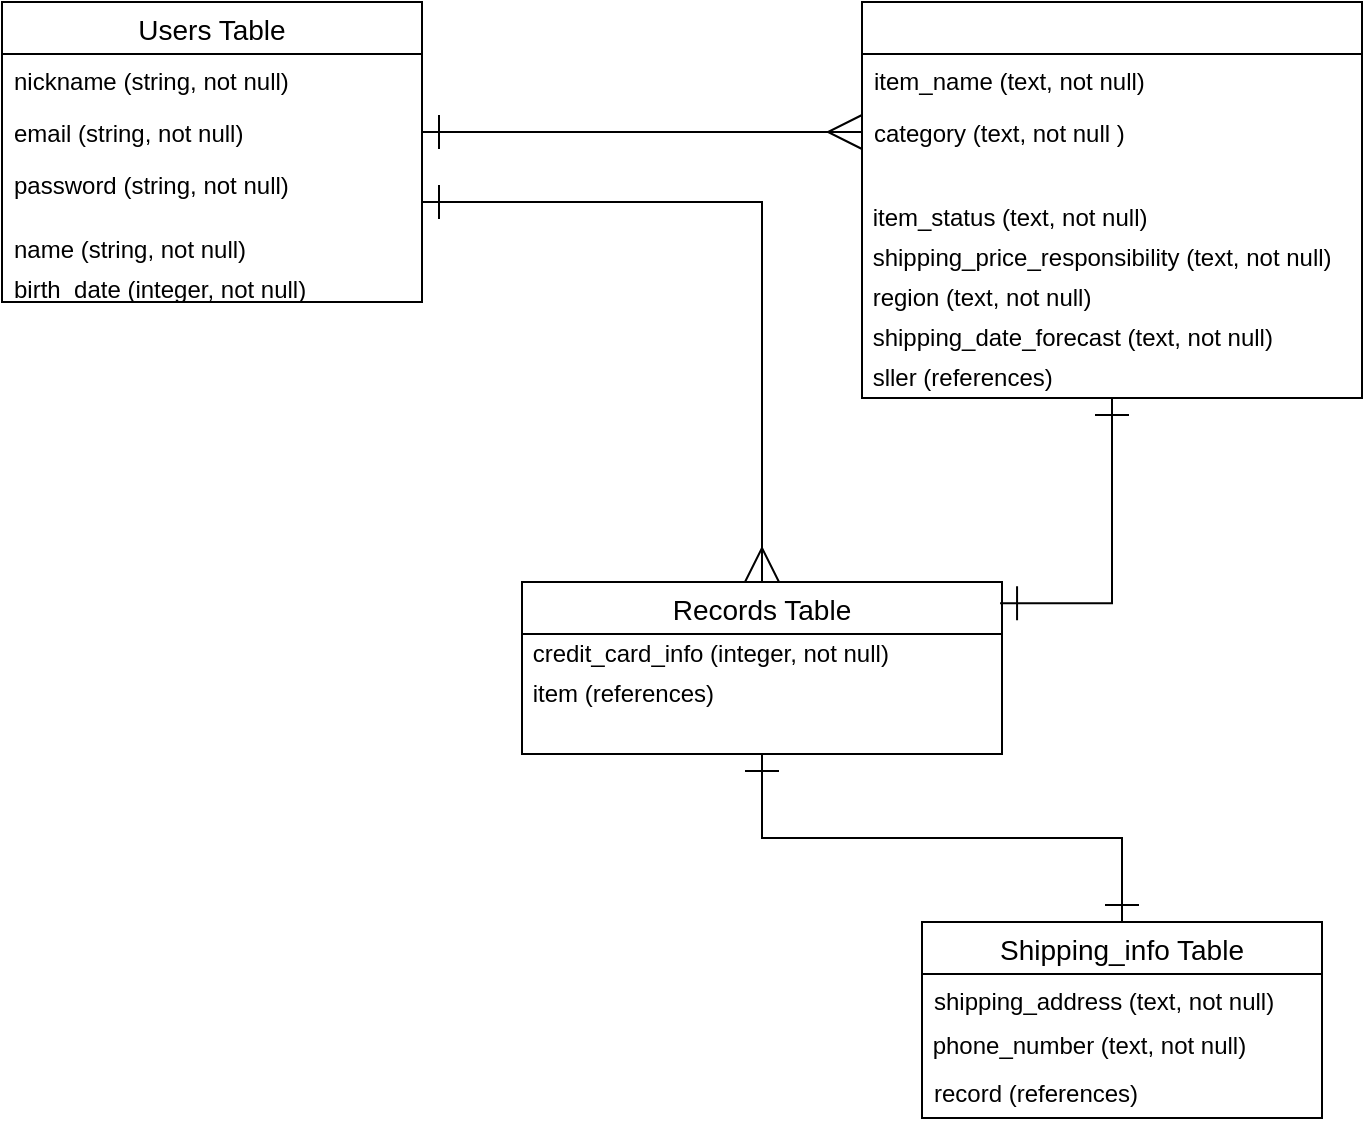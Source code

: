 <mxfile version="13.1.3">
    <diagram id="6hGFLwfOUW9BJ-s0fimq" name="Page-1">
        <mxGraphModel dx="649" dy="554" grid="1" gridSize="10" guides="1" tooltips="1" connect="1" arrows="1" fold="1" page="1" pageScale="1" pageWidth="827" pageHeight="1169" math="0" shadow="0">
            <root>
                <mxCell id="0"/>
                <mxCell id="1" parent="0"/>
                <mxCell id="48" style="edgeStyle=orthogonalEdgeStyle;rounded=0;orthogonalLoop=1;jettySize=auto;html=1;entryX=0.5;entryY=0;entryDx=0;entryDy=0;startArrow=ERone;startFill=0;endArrow=ERmany;endFill=0;endSize=15;startSize=15;" edge="1" parent="1" source="2" target="10">
                    <mxGeometry relative="1" as="geometry">
                        <Array as="points">
                            <mxPoint x="390" y="270"/>
                        </Array>
                    </mxGeometry>
                </mxCell>
                <mxCell id="2" value="Users Table" style="swimlane;fontStyle=0;childLayout=stackLayout;horizontal=1;startSize=26;horizontalStack=0;resizeParent=1;resizeParentMax=0;resizeLast=0;collapsible=1;marginBottom=0;align=center;fontSize=14;" parent="1" vertex="1">
                    <mxGeometry x="10" y="170" width="210" height="150" as="geometry"/>
                </mxCell>
                <mxCell id="3" value="nickname (string, not null)" style="text;strokeColor=none;fillColor=none;spacingLeft=4;spacingRight=4;overflow=hidden;rotatable=0;points=[[0,0.5],[1,0.5]];portConstraint=eastwest;fontSize=12;" parent="2" vertex="1">
                    <mxGeometry y="26" width="210" height="26" as="geometry"/>
                </mxCell>
                <mxCell id="4" value="email (string, not null)" style="text;strokeColor=none;fillColor=none;spacingLeft=4;spacingRight=4;overflow=hidden;rotatable=0;points=[[0,0.5],[1,0.5]];portConstraint=eastwest;fontSize=12;" parent="2" vertex="1">
                    <mxGeometry y="52" width="210" height="26" as="geometry"/>
                </mxCell>
                <mxCell id="5" value="password (string, not null)" style="text;strokeColor=none;fillColor=none;spacingLeft=4;spacingRight=4;overflow=hidden;rotatable=0;points=[[0,0.5],[1,0.5]];portConstraint=eastwest;fontSize=12;" parent="2" vertex="1">
                    <mxGeometry y="78" width="210" height="32" as="geometry"/>
                </mxCell>
                <mxCell id="19" style="edgeStyle=orthogonalEdgeStyle;rounded=0;orthogonalLoop=1;jettySize=auto;html=1;exitX=1;exitY=0.5;exitDx=0;exitDy=0;startArrow=ERone;startFill=0;startSize=15;endArrow=ERone;endFill=0;endSize=15;strokeWidth=1;" parent="2" source="4" target="4" edge="1">
                    <mxGeometry relative="1" as="geometry"/>
                </mxCell>
                <mxCell id="30" value="name (string, not null)" style="text;resizable=0;autosize=1;align=left;verticalAlign=top;points=[];fillColor=none;strokeColor=none;rounded=0;spacingRight=4;spacingLeft=4;" parent="2" vertex="1">
                    <mxGeometry y="110" width="210" height="20" as="geometry"/>
                </mxCell>
                <mxCell id="28" value="birth_date (integer, not null)" style="text;resizable=0;autosize=1;align=left;verticalAlign=top;points=[];fillColor=none;strokeColor=none;rounded=0;spacingLeft=4;spacingRight=4;" parent="2" vertex="1">
                    <mxGeometry y="130" width="210" height="20" as="geometry"/>
                </mxCell>
                <mxCell id="10" value="Records Table" style="swimlane;fontStyle=0;childLayout=stackLayout;horizontal=1;startSize=26;horizontalStack=0;resizeParent=1;resizeParentMax=0;resizeLast=0;collapsible=1;marginBottom=0;align=center;fontSize=14;" parent="1" vertex="1">
                    <mxGeometry x="270" y="460" width="240" height="86" as="geometry"/>
                </mxCell>
                <mxCell id="41" value="&amp;nbsp;credit_card_info (integer, not null)" style="text;html=1;resizable=0;autosize=1;align=left;verticalAlign=middle;points=[];fillColor=none;strokeColor=none;rounded=0;" parent="10" vertex="1">
                    <mxGeometry y="26" width="240" height="20" as="geometry"/>
                </mxCell>
                <mxCell id="29" value="&amp;nbsp;item (references)" style="text;html=1;resizable=0;autosize=1;align=left;verticalAlign=middle;points=[];fillColor=none;strokeColor=none;rounded=0;" parent="10" vertex="1">
                    <mxGeometry y="46" width="240" height="20" as="geometry"/>
                </mxCell>
                <mxCell id="22" value="&amp;nbsp;purchased_user (references)" style="text;html=1;resizable=0;autosize=1;align=left;verticalAlign=middle;points=[];fillColor=none;strokeColor=none;rounded=0;fontColor=#FFFFFF;" parent="10" vertex="1">
                    <mxGeometry y="66" width="240" height="20" as="geometry"/>
                </mxCell>
                <mxCell id="50" style="edgeStyle=orthogonalEdgeStyle;rounded=0;orthogonalLoop=1;jettySize=auto;html=1;entryX=0.996;entryY=0.123;entryDx=0;entryDy=0;entryPerimeter=0;startArrow=ERone;startFill=0;endArrow=ERone;endFill=0;endSize=15;startSize=15;" edge="1" parent="1" source="6" target="10">
                    <mxGeometry relative="1" as="geometry"/>
                </mxCell>
                <mxCell id="6" value="Items Table" style="swimlane;fontStyle=0;childLayout=stackLayout;horizontal=1;startSize=26;horizontalStack=0;resizeParent=1;resizeParentMax=0;resizeLast=0;collapsible=1;marginBottom=0;align=center;fontSize=14;fontColor=#FFFFFF;" parent="1" vertex="1">
                    <mxGeometry x="440" y="170" width="250" height="198" as="geometry"/>
                </mxCell>
                <mxCell id="7" value="item_name (text, not null)" style="text;strokeColor=none;fillColor=none;spacingLeft=4;spacingRight=4;overflow=hidden;rotatable=0;points=[[0,0.5],[1,0.5]];portConstraint=eastwest;fontSize=12;" parent="6" vertex="1">
                    <mxGeometry y="26" width="250" height="26" as="geometry"/>
                </mxCell>
                <mxCell id="8" value="category (text, not null )" style="text;strokeColor=none;fillColor=none;spacingLeft=4;spacingRight=4;overflow=hidden;rotatable=0;points=[[0,0.5],[1,0.5]];portConstraint=eastwest;fontSize=12;" parent="6" vertex="1">
                    <mxGeometry y="52" width="250" height="26" as="geometry"/>
                </mxCell>
                <mxCell id="25" value="&amp;nbsp;item_price (text, not null)" style="text;html=1;align=left;verticalAlign=middle;resizable=0;points=[];autosize=1;fontColor=#FFFFFF;" parent="6" vertex="1">
                    <mxGeometry y="78" width="250" height="20" as="geometry"/>
                </mxCell>
                <mxCell id="34" value="&amp;nbsp;item_status (text, not null)" style="text;html=1;resizable=0;autosize=1;align=left;verticalAlign=middle;points=[];fillColor=none;strokeColor=none;rounded=0;" parent="6" vertex="1">
                    <mxGeometry y="98" width="250" height="20" as="geometry"/>
                </mxCell>
                <mxCell id="35" value="&amp;nbsp;shipping_price_responsibility (text, not null)" style="text;html=1;resizable=0;autosize=1;align=left;verticalAlign=middle;points=[];fillColor=none;strokeColor=none;rounded=0;" parent="6" vertex="1">
                    <mxGeometry y="118" width="250" height="20" as="geometry"/>
                </mxCell>
                <mxCell id="36" value="&amp;nbsp;region (text, not null)" style="text;html=1;resizable=0;autosize=1;align=left;verticalAlign=middle;points=[];fillColor=none;strokeColor=none;rounded=0;" parent="6" vertex="1">
                    <mxGeometry y="138" width="250" height="20" as="geometry"/>
                </mxCell>
                <mxCell id="37" value="&amp;nbsp;shipping_date_forecast (text, not null)" style="text;html=1;resizable=0;autosize=1;align=left;verticalAlign=middle;points=[];fillColor=none;strokeColor=none;rounded=0;" parent="6" vertex="1">
                    <mxGeometry y="158" width="250" height="20" as="geometry"/>
                </mxCell>
                <mxCell id="39" value="&amp;nbsp;sller (references)" style="text;html=1;resizable=0;autosize=1;align=left;verticalAlign=middle;points=[];fillColor=none;strokeColor=none;rounded=0;" parent="6" vertex="1">
                    <mxGeometry y="178" width="250" height="20" as="geometry"/>
                </mxCell>
                <mxCell id="51" style="edgeStyle=orthogonalEdgeStyle;rounded=0;orthogonalLoop=1;jettySize=auto;html=1;startArrow=ERone;startFill=0;endArrow=ERone;endFill=0;endSize=15;startSize=15;" edge="1" parent="1" source="42" target="10">
                    <mxGeometry relative="1" as="geometry"/>
                </mxCell>
                <mxCell id="42" value="Shipping_info Table" style="swimlane;fontStyle=0;childLayout=stackLayout;horizontal=1;startSize=26;horizontalStack=0;resizeParent=1;resizeParentMax=0;resizeLast=0;collapsible=1;marginBottom=0;align=center;fontSize=14;" vertex="1" parent="1">
                    <mxGeometry x="470" y="630" width="200" height="98" as="geometry"/>
                </mxCell>
                <mxCell id="44" value="shipping_address (text, not null)" style="text;strokeColor=none;fillColor=none;spacingLeft=4;spacingRight=4;overflow=hidden;rotatable=0;points=[[0,0.5],[1,0.5]];portConstraint=eastwest;fontSize=12;" vertex="1" parent="42">
                    <mxGeometry y="26" width="200" height="26" as="geometry"/>
                </mxCell>
                <mxCell id="40" value="&amp;nbsp;phone_number (text, not null)" style="text;html=1;resizable=0;autosize=1;align=left;verticalAlign=middle;points=[];fillColor=none;strokeColor=none;rounded=0;" parent="42" vertex="1">
                    <mxGeometry y="52" width="200" height="20" as="geometry"/>
                </mxCell>
                <mxCell id="45" value="record (references)" style="text;strokeColor=none;fillColor=none;spacingLeft=4;spacingRight=4;overflow=hidden;rotatable=0;points=[[0,0.5],[1,0.5]];portConstraint=eastwest;fontSize=12;" vertex="1" parent="42">
                    <mxGeometry y="72" width="200" height="26" as="geometry"/>
                </mxCell>
                <mxCell id="49" style="edgeStyle=orthogonalEdgeStyle;rounded=0;orthogonalLoop=1;jettySize=auto;html=1;exitX=1;exitY=0.5;exitDx=0;exitDy=0;entryX=0;entryY=0.5;entryDx=0;entryDy=0;startArrow=ERone;startFill=0;endArrow=ERmany;endFill=0;endSize=15;startSize=15;" edge="1" parent="1" source="4" target="8">
                    <mxGeometry relative="1" as="geometry"/>
                </mxCell>
            </root>
        </mxGraphModel>
    </diagram>
</mxfile>